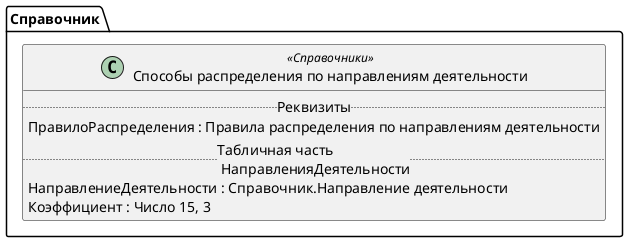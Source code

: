 ﻿@startuml СпособыРаспределенияПоНаправлениямДеятельности
'!include templates.wsd
'..\include templates.wsd
class Справочник.СпособыРаспределенияПоНаправлениямДеятельности as "Способы распределения по направлениям деятельности" <<Справочники>>
{
..Реквизиты..
ПравилоРаспределения : Правила распределения по направлениям деятельности
..Табличная часть \n НаправленияДеятельности..
НаправлениеДеятельности : Справочник.Направление деятельности
Коэффициент : Число 15, 3
}
@enduml
